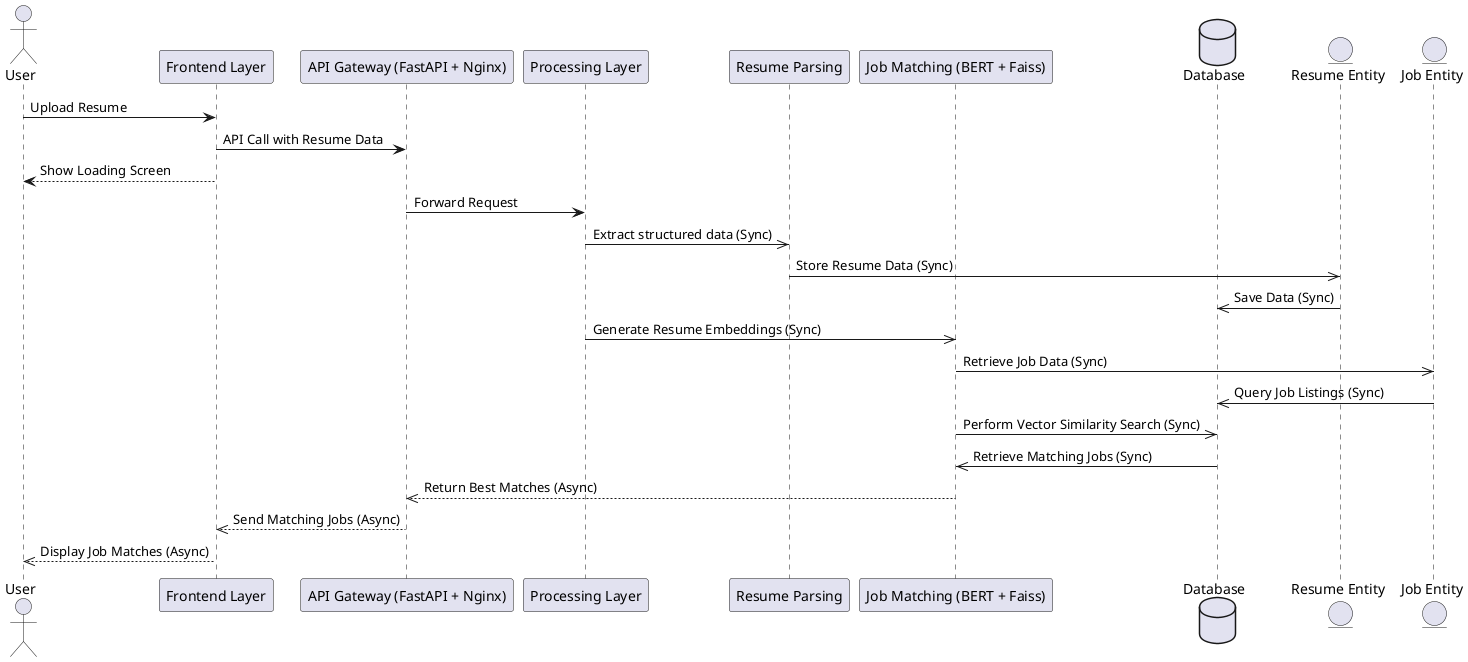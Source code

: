@startuml Sequence diagram

' Sequence diagram for resume processing and job matching system

actor User
participant "Frontend Layer" as Frontend
participant "API Gateway (FastAPI + Nginx)" as APIGateway
participant "Processing Layer" as ProcessingLayer
participant "Resume Parsing" as ResumeParsing
participant "Job Matching (BERT + Faiss)" as JobMatching

database "Database" as Database
entity "Resume Entity" as ResumeEntity
entity "Job Entity" as JobEntity

' User uploads a resume via the frontend
User -> Frontend: Upload Resume
Frontend -> APIGateway: API Call with Resume Data
Frontend ---> User: Show Loading Screen

' API Gateway forwards request to processing layer
APIGateway -> ProcessingLayer: Forward Request

' Resume parsing extracts structured data and stores it
ProcessingLayer ->> ResumeParsing: Extract structured data (Sync)
ResumeParsing ->> ResumeEntity: Store Resume Data (Sync)
ResumeEntity ->> Database: Save Data (Sync)

' Job Matching retrieves job data and finds best matches
ProcessingLayer ->> JobMatching: Generate Resume Embeddings (Sync)
JobMatching ->> JobEntity: Retrieve Job Data (Sync)
JobEntity ->> Database: Query Job Listings (Sync)
JobMatching ->> Database: Perform Vector Similarity Search (Sync)
Database ->> JobMatching: Retrieve Matching Jobs (Sync)

' Asynchronous response flow
JobMatching -->> APIGateway: Return Best Matches (Async)
APIGateway -->> Frontend: Send Matching Jobs (Async)
Frontend -->> User: Display Job Matches (Async)

@enduml
